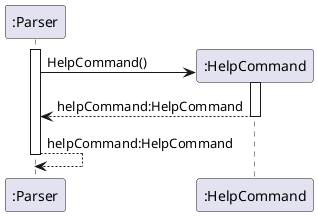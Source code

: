 @startuml
'https://plantuml.com/sequence-diagram
activate ":Parser"
create ":HelpCommand"
":Parser" -> ":HelpCommand": HelpCommand()
activate ":HelpCommand"
":Parser" <-- ":HelpCommand": helpCommand:HelpCommand
deactivate ":HelpCommand"
":Parser" --> ":Parser": helpCommand:HelpCommand
deactivate ":Parser"
@enduml